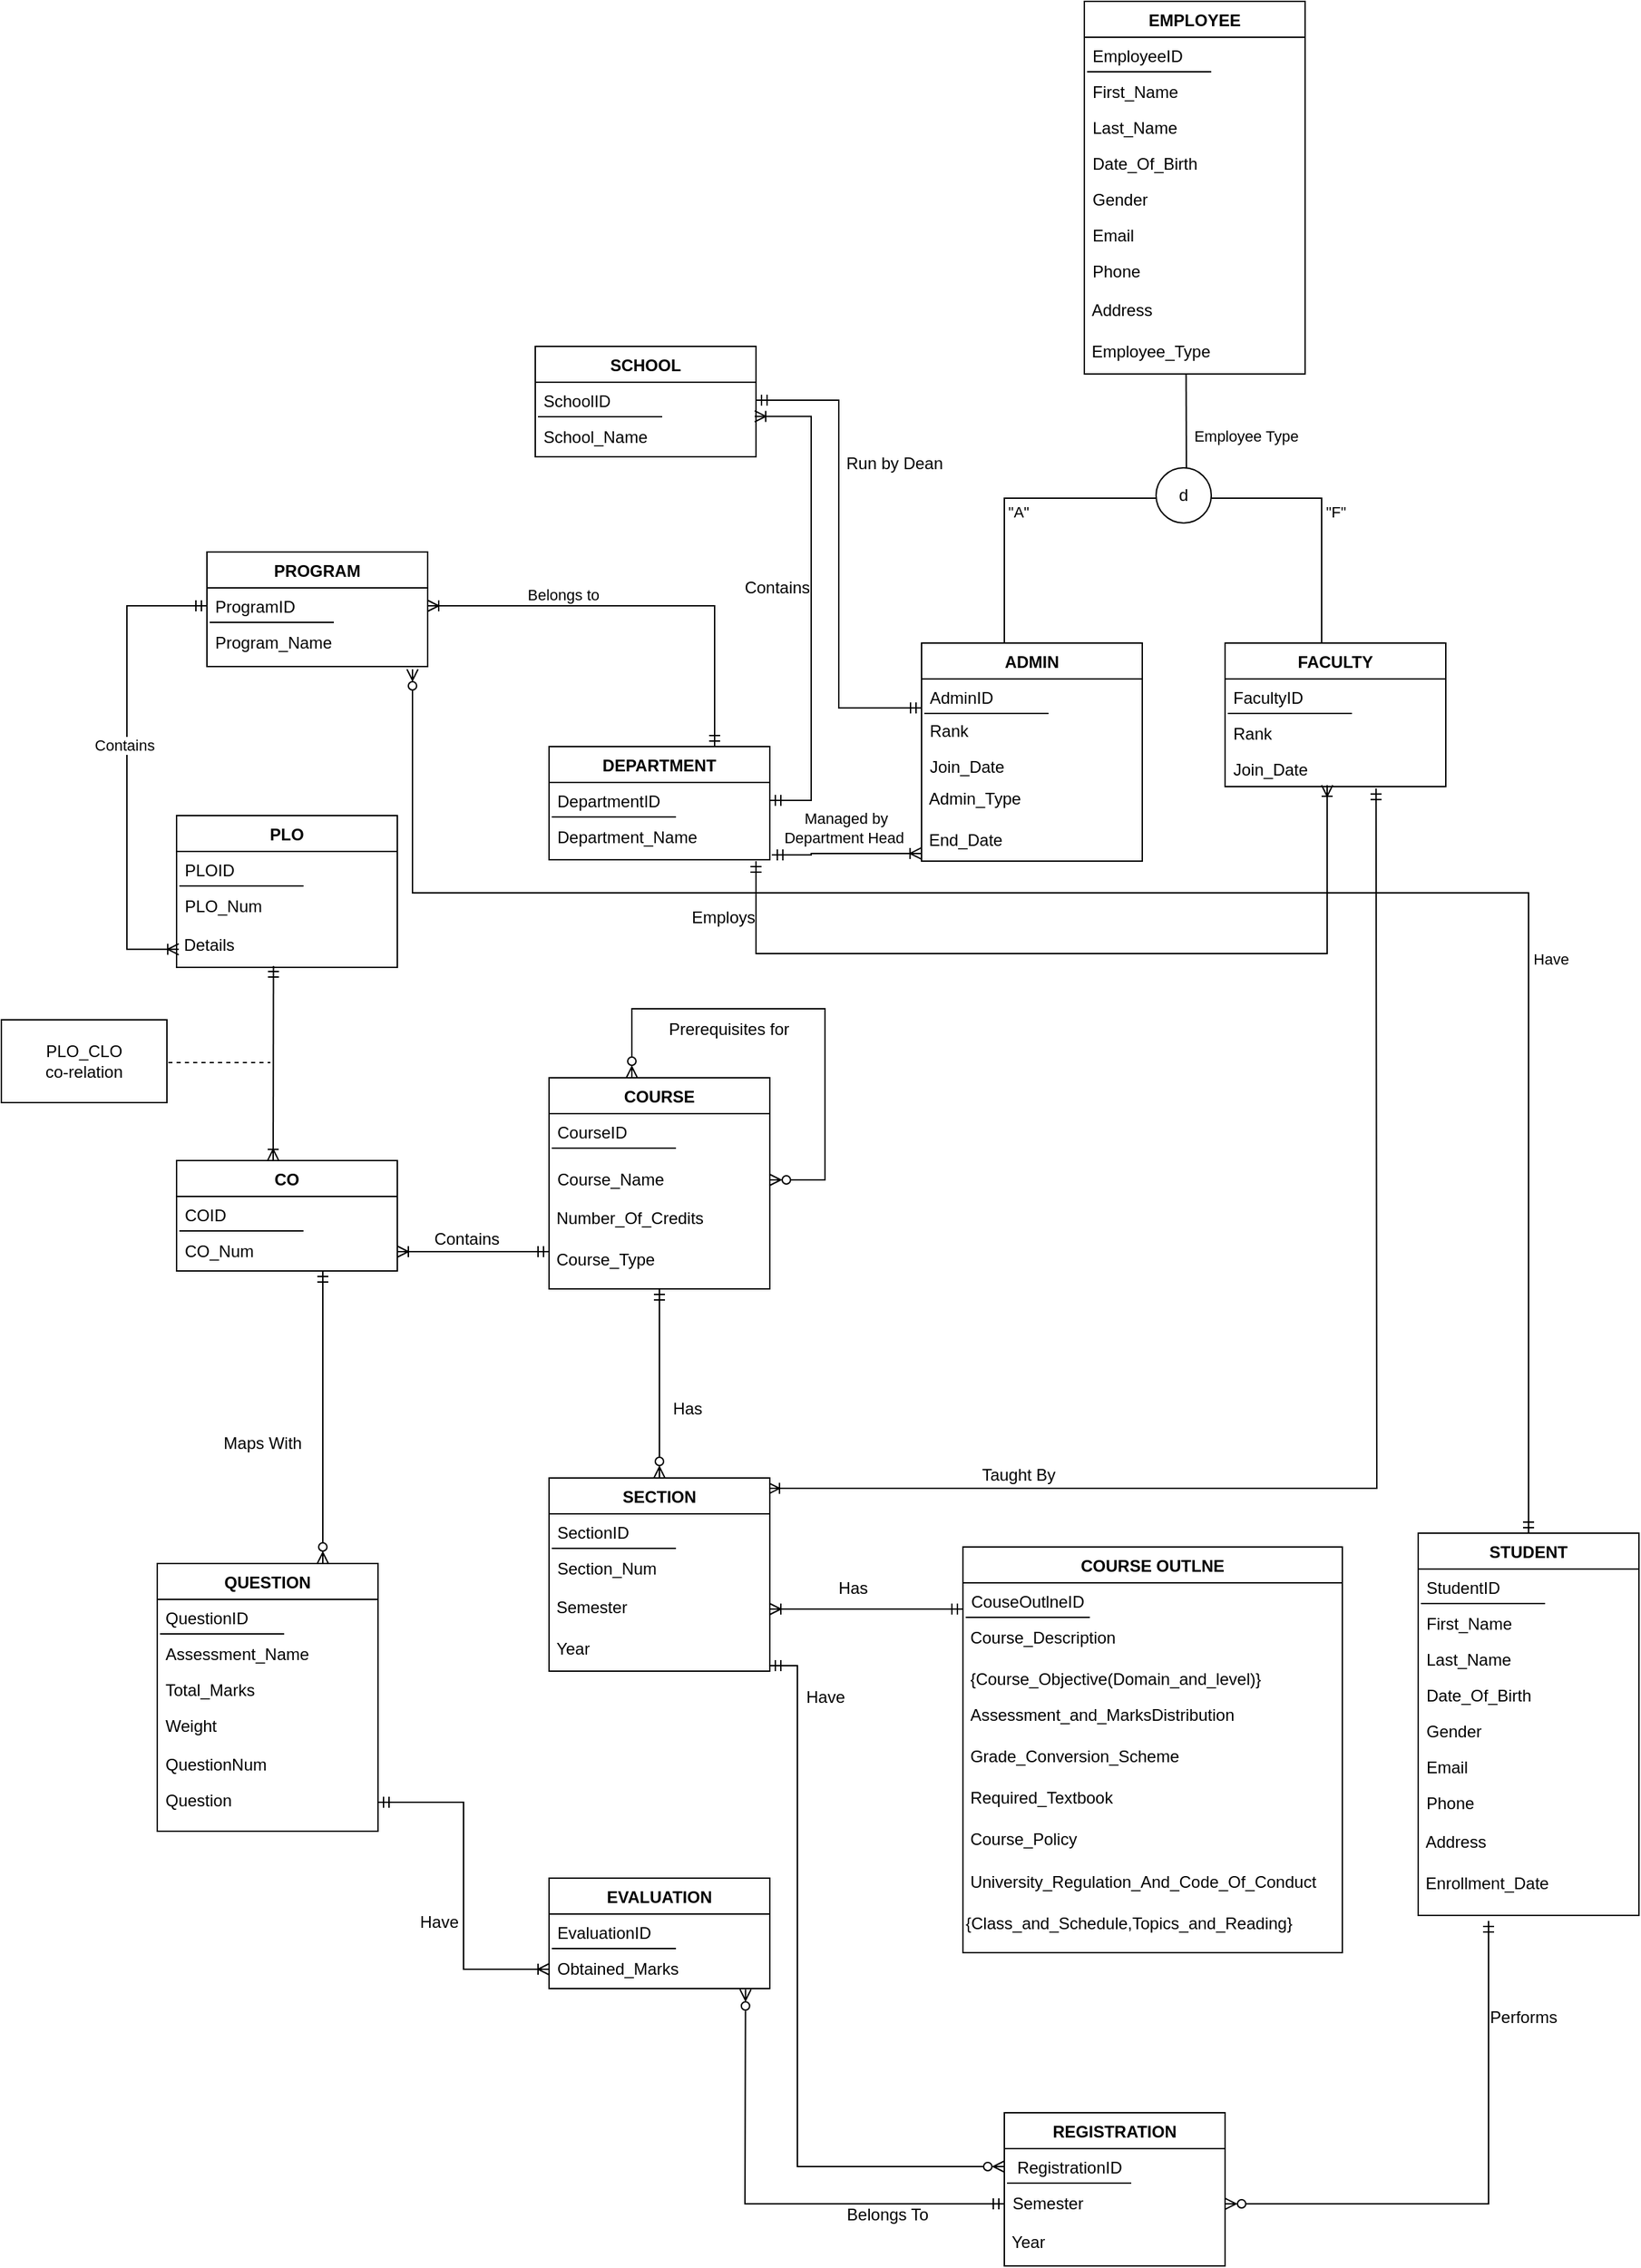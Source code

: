 <mxfile version="20.6.0" type="github">
  <diagram id="2zHvBWxBgFCYUnNaGsA4" name="Page-1">
    <mxGraphModel dx="2347" dy="699" grid="0" gridSize="10" guides="1" tooltips="1" connect="1" arrows="1" fold="1" page="1" pageScale="1" pageWidth="1100" pageHeight="850" math="0" shadow="0">
      <root>
        <mxCell id="0" />
        <mxCell id="1" parent="0" />
        <mxCell id="8piM8ojpYTOPc1nWlogf-1" value="EMPLOYEE" style="swimlane;fontStyle=1;align=center;verticalAlign=top;childLayout=stackLayout;horizontal=1;startSize=26;horizontalStack=0;resizeParent=1;resizeLast=0;collapsible=1;marginBottom=0;rounded=0;shadow=0;strokeWidth=1;" parent="1" vertex="1">
          <mxGeometry x="508" y="120" width="160" height="270" as="geometry">
            <mxRectangle x="550" y="140" width="160" height="26" as="alternateBounds" />
          </mxGeometry>
        </mxCell>
        <mxCell id="8piM8ojpYTOPc1nWlogf-2" value="EmployeeID" style="text;align=left;verticalAlign=top;spacingLeft=4;spacingRight=4;overflow=hidden;rotatable=0;points=[[0,0.5],[1,0.5]];portConstraint=eastwest;" parent="8piM8ojpYTOPc1nWlogf-1" vertex="1">
          <mxGeometry y="26" width="160" height="26" as="geometry" />
        </mxCell>
        <mxCell id="8piM8ojpYTOPc1nWlogf-3" value="" style="endArrow=none;html=1;rounded=0;" parent="8piM8ojpYTOPc1nWlogf-1" edge="1">
          <mxGeometry width="50" height="50" relative="1" as="geometry">
            <mxPoint x="2" y="51" as="sourcePoint" />
            <mxPoint x="92" y="51" as="targetPoint" />
          </mxGeometry>
        </mxCell>
        <mxCell id="8piM8ojpYTOPc1nWlogf-4" value="First_Name" style="text;align=left;verticalAlign=top;spacingLeft=4;spacingRight=4;overflow=hidden;rotatable=0;points=[[0,0.5],[1,0.5]];portConstraint=eastwest;rounded=0;shadow=0;html=0;" parent="8piM8ojpYTOPc1nWlogf-1" vertex="1">
          <mxGeometry y="52" width="160" height="26" as="geometry" />
        </mxCell>
        <mxCell id="8piM8ojpYTOPc1nWlogf-5" value="Last_Name" style="text;align=left;verticalAlign=top;spacingLeft=4;spacingRight=4;overflow=hidden;rotatable=0;points=[[0,0.5],[1,0.5]];portConstraint=eastwest;rounded=0;shadow=0;html=0;" parent="8piM8ojpYTOPc1nWlogf-1" vertex="1">
          <mxGeometry y="78" width="160" height="26" as="geometry" />
        </mxCell>
        <mxCell id="8piM8ojpYTOPc1nWlogf-6" value="Date_Of_Birth" style="text;align=left;verticalAlign=top;spacingLeft=4;spacingRight=4;overflow=hidden;rotatable=0;points=[[0,0.5],[1,0.5]];portConstraint=eastwest;rounded=0;shadow=0;html=0;" parent="8piM8ojpYTOPc1nWlogf-1" vertex="1">
          <mxGeometry y="104" width="160" height="26" as="geometry" />
        </mxCell>
        <mxCell id="8piM8ojpYTOPc1nWlogf-7" value="Gender&#xa;" style="text;align=left;verticalAlign=top;spacingLeft=4;spacingRight=4;overflow=hidden;rotatable=0;points=[[0,0.5],[1,0.5]];portConstraint=eastwest;rounded=0;shadow=0;html=0;" parent="8piM8ojpYTOPc1nWlogf-1" vertex="1">
          <mxGeometry y="130" width="160" height="26" as="geometry" />
        </mxCell>
        <mxCell id="8piM8ojpYTOPc1nWlogf-8" value="Email" style="text;align=left;verticalAlign=top;spacingLeft=4;spacingRight=4;overflow=hidden;rotatable=0;points=[[0,0.5],[1,0.5]];portConstraint=eastwest;" parent="8piM8ojpYTOPc1nWlogf-1" vertex="1">
          <mxGeometry y="156" width="160" height="26" as="geometry" />
        </mxCell>
        <mxCell id="8piM8ojpYTOPc1nWlogf-9" value="Phone" style="text;align=left;verticalAlign=top;spacingLeft=4;spacingRight=4;overflow=hidden;rotatable=0;points=[[0,0.5],[1,0.5]];portConstraint=eastwest;" parent="8piM8ojpYTOPc1nWlogf-1" vertex="1">
          <mxGeometry y="182" width="160" height="28" as="geometry" />
        </mxCell>
        <mxCell id="8piM8ojpYTOPc1nWlogf-10" value="&amp;nbsp;Address" style="text;html=1;align=left;verticalAlign=top;resizable=0;points=[];autosize=1;strokeColor=none;fillColor=none;" parent="8piM8ojpYTOPc1nWlogf-1" vertex="1">
          <mxGeometry y="210" width="160" height="30" as="geometry" />
        </mxCell>
        <mxCell id="8piM8ojpYTOPc1nWlogf-11" value="&amp;nbsp;Employee_Type" style="text;html=1;align=left;verticalAlign=top;resizable=0;points=[];autosize=1;strokeColor=none;fillColor=none;" parent="8piM8ojpYTOPc1nWlogf-1" vertex="1">
          <mxGeometry y="240" width="160" height="30" as="geometry" />
        </mxCell>
        <mxCell id="8piM8ojpYTOPc1nWlogf-12" value="" style="endArrow=none;html=1;rounded=0;entryX=0.461;entryY=0.994;entryDx=0;entryDy=0;entryPerimeter=0;" parent="1" target="8piM8ojpYTOPc1nWlogf-11" edge="1">
          <mxGeometry width="50" height="50" relative="1" as="geometry">
            <mxPoint x="582" y="470" as="sourcePoint" />
            <mxPoint x="630" y="410" as="targetPoint" />
          </mxGeometry>
        </mxCell>
        <mxCell id="8piM8ojpYTOPc1nWlogf-13" value="d" style="ellipse;whiteSpace=wrap;html=1;aspect=fixed;" parent="1" vertex="1">
          <mxGeometry x="560" y="458" width="40" height="40" as="geometry" />
        </mxCell>
        <mxCell id="8piM8ojpYTOPc1nWlogf-14" value="" style="endArrow=none;html=1;rounded=0;edgeStyle=orthogonalEdgeStyle;entryX=0;entryY=0.55;entryDx=0;entryDy=0;entryPerimeter=0;" parent="1" target="8piM8ojpYTOPc1nWlogf-13" edge="1">
          <mxGeometry width="50" height="50" relative="1" as="geometry">
            <mxPoint x="450" y="590" as="sourcePoint" />
            <mxPoint x="550" y="480" as="targetPoint" />
            <Array as="points">
              <mxPoint x="450" y="480" />
            </Array>
          </mxGeometry>
        </mxCell>
        <mxCell id="8piM8ojpYTOPc1nWlogf-15" value="ADMIN" style="swimlane;fontStyle=1;align=center;verticalAlign=top;childLayout=stackLayout;horizontal=1;startSize=26;horizontalStack=0;resizeParent=1;resizeLast=0;collapsible=1;marginBottom=0;rounded=0;shadow=0;strokeWidth=1;" parent="1" vertex="1">
          <mxGeometry x="390" y="585" width="160" height="158" as="geometry">
            <mxRectangle x="550" y="140" width="160" height="26" as="alternateBounds" />
          </mxGeometry>
        </mxCell>
        <mxCell id="8piM8ojpYTOPc1nWlogf-16" value="AdminID" style="text;align=left;verticalAlign=top;spacingLeft=4;spacingRight=4;overflow=hidden;rotatable=0;points=[[0,0.5],[1,0.5]];portConstraint=eastwest;" parent="8piM8ojpYTOPc1nWlogf-15" vertex="1">
          <mxGeometry y="26" width="160" height="24" as="geometry" />
        </mxCell>
        <mxCell id="8piM8ojpYTOPc1nWlogf-17" value="" style="endArrow=none;html=1;rounded=0;" parent="8piM8ojpYTOPc1nWlogf-15" edge="1">
          <mxGeometry width="50" height="50" relative="1" as="geometry">
            <mxPoint x="2" y="51" as="sourcePoint" />
            <mxPoint x="92" y="51" as="targetPoint" />
          </mxGeometry>
        </mxCell>
        <mxCell id="8piM8ojpYTOPc1nWlogf-18" value="Rank" style="text;align=left;verticalAlign=top;spacingLeft=4;spacingRight=4;overflow=hidden;rotatable=0;points=[[0,0.5],[1,0.5]];portConstraint=eastwest;rounded=0;shadow=0;html=0;" parent="8piM8ojpYTOPc1nWlogf-15" vertex="1">
          <mxGeometry y="50" width="160" height="26" as="geometry" />
        </mxCell>
        <mxCell id="8piM8ojpYTOPc1nWlogf-19" value="Join_Date " style="text;align=left;verticalAlign=top;spacingLeft=4;spacingRight=4;overflow=hidden;rotatable=0;points=[[0,0.5],[1,0.5]];portConstraint=eastwest;rounded=0;shadow=0;html=0;" parent="8piM8ojpYTOPc1nWlogf-15" vertex="1">
          <mxGeometry y="76" width="160" height="22" as="geometry" />
        </mxCell>
        <mxCell id="3x2JDEbz_K17HkqZdjFt-53" value="&amp;nbsp;Admin_Type" style="text;html=1;align=left;verticalAlign=middle;resizable=0;points=[];autosize=1;strokeColor=none;fillColor=none;" parent="8piM8ojpYTOPc1nWlogf-15" vertex="1">
          <mxGeometry y="98" width="160" height="30" as="geometry" />
        </mxCell>
        <mxCell id="3x2JDEbz_K17HkqZdjFt-55" value="&amp;nbsp;End_Date" style="text;html=1;align=left;verticalAlign=middle;resizable=0;points=[];autosize=1;strokeColor=none;fillColor=none;" parent="8piM8ojpYTOPc1nWlogf-15" vertex="1">
          <mxGeometry y="128" width="160" height="30" as="geometry" />
        </mxCell>
        <mxCell id="8piM8ojpYTOPc1nWlogf-20" style="edgeStyle=elbowEdgeStyle;rounded=0;orthogonalLoop=1;jettySize=auto;html=1;startArrow=ERmandOne;startFill=0;endArrow=ERoneToMany;endFill=0;entryX=0.994;entryY=0.054;entryDx=0;entryDy=0;entryPerimeter=0;exitX=0.684;exitY=1.053;exitDx=0;exitDy=0;exitPerimeter=0;" parent="1" source="8piM8ojpYTOPc1nWlogf-25" target="8piM8ojpYTOPc1nWlogf-90" edge="1">
          <mxGeometry relative="1" as="geometry">
            <mxPoint x="290" y="1220" as="targetPoint" />
            <mxPoint x="720" y="686" as="sourcePoint" />
            <Array as="points">
              <mxPoint x="720" y="1210" />
              <mxPoint x="720" y="1200" />
              <mxPoint x="680" y="850" />
              <mxPoint x="400" y="1310" />
              <mxPoint x="720" y="870" />
            </Array>
          </mxGeometry>
        </mxCell>
        <mxCell id="8piM8ojpYTOPc1nWlogf-21" value="FACULTY" style="swimlane;fontStyle=1;align=center;verticalAlign=top;childLayout=stackLayout;horizontal=1;startSize=26;horizontalStack=0;resizeParent=1;resizeLast=0;collapsible=1;marginBottom=0;rounded=0;shadow=0;strokeWidth=1;" parent="1" vertex="1">
          <mxGeometry x="610" y="585" width="160" height="104" as="geometry">
            <mxRectangle x="550" y="140" width="160" height="26" as="alternateBounds" />
          </mxGeometry>
        </mxCell>
        <mxCell id="8piM8ojpYTOPc1nWlogf-22" value="FacultyID" style="text;align=left;verticalAlign=top;spacingLeft=4;spacingRight=4;overflow=hidden;rotatable=0;points=[[0,0.5],[1,0.5]];portConstraint=eastwest;" parent="8piM8ojpYTOPc1nWlogf-21" vertex="1">
          <mxGeometry y="26" width="160" height="26" as="geometry" />
        </mxCell>
        <mxCell id="8piM8ojpYTOPc1nWlogf-23" value="" style="endArrow=none;html=1;rounded=0;" parent="8piM8ojpYTOPc1nWlogf-21" edge="1">
          <mxGeometry width="50" height="50" relative="1" as="geometry">
            <mxPoint x="2" y="51" as="sourcePoint" />
            <mxPoint x="92" y="51" as="targetPoint" />
          </mxGeometry>
        </mxCell>
        <mxCell id="8piM8ojpYTOPc1nWlogf-24" value="Rank" style="text;align=left;verticalAlign=top;spacingLeft=4;spacingRight=4;overflow=hidden;rotatable=0;points=[[0,0.5],[1,0.5]];portConstraint=eastwest;rounded=0;shadow=0;html=0;" parent="8piM8ojpYTOPc1nWlogf-21" vertex="1">
          <mxGeometry y="52" width="160" height="26" as="geometry" />
        </mxCell>
        <mxCell id="8piM8ojpYTOPc1nWlogf-25" value="Join_Date " style="text;align=left;verticalAlign=top;spacingLeft=4;spacingRight=4;overflow=hidden;rotatable=0;points=[[0,0.5],[1,0.5]];portConstraint=eastwest;rounded=0;shadow=0;html=0;" parent="8piM8ojpYTOPc1nWlogf-21" vertex="1">
          <mxGeometry y="78" width="160" height="26" as="geometry" />
        </mxCell>
        <mxCell id="8piM8ojpYTOPc1nWlogf-26" value="" style="endArrow=none;html=1;rounded=0;edgeStyle=orthogonalEdgeStyle;entryX=1;entryY=0.5;entryDx=0;entryDy=0;" parent="1" target="8piM8ojpYTOPc1nWlogf-13" edge="1">
          <mxGeometry width="50" height="50" relative="1" as="geometry">
            <mxPoint x="680" y="585" as="sourcePoint" />
            <mxPoint x="790" y="475" as="targetPoint" />
            <Array as="points">
              <mxPoint x="680" y="480" />
              <mxPoint x="600" y="480" />
            </Array>
          </mxGeometry>
        </mxCell>
        <mxCell id="8piM8ojpYTOPc1nWlogf-27" value="SCHOOL" style="swimlane;fontStyle=1;align=center;verticalAlign=top;childLayout=stackLayout;horizontal=1;startSize=26;horizontalStack=0;resizeParent=1;resizeLast=0;collapsible=1;marginBottom=0;rounded=0;shadow=0;strokeWidth=1;" parent="1" vertex="1">
          <mxGeometry x="110" y="370" width="160" height="80" as="geometry">
            <mxRectangle x="550" y="140" width="160" height="26" as="alternateBounds" />
          </mxGeometry>
        </mxCell>
        <mxCell id="8piM8ojpYTOPc1nWlogf-28" value="SchoolID" style="text;align=left;verticalAlign=top;spacingLeft=4;spacingRight=4;overflow=hidden;rotatable=0;points=[[0,0.5],[1,0.5]];portConstraint=eastwest;" parent="8piM8ojpYTOPc1nWlogf-27" vertex="1">
          <mxGeometry y="26" width="160" height="26" as="geometry" />
        </mxCell>
        <mxCell id="8piM8ojpYTOPc1nWlogf-29" value="" style="endArrow=none;html=1;rounded=0;" parent="8piM8ojpYTOPc1nWlogf-27" edge="1">
          <mxGeometry width="50" height="50" relative="1" as="geometry">
            <mxPoint x="2" y="51" as="sourcePoint" />
            <mxPoint x="92" y="51" as="targetPoint" />
          </mxGeometry>
        </mxCell>
        <mxCell id="8piM8ojpYTOPc1nWlogf-30" value="School_Name" style="text;align=left;verticalAlign=top;spacingLeft=4;spacingRight=4;overflow=hidden;rotatable=0;points=[[0,0.5],[1,0.5]];portConstraint=eastwest;rounded=0;shadow=0;html=0;" parent="8piM8ojpYTOPc1nWlogf-27" vertex="1">
          <mxGeometry y="52" width="160" height="26" as="geometry" />
        </mxCell>
        <mxCell id="8piM8ojpYTOPc1nWlogf-31" value="" style="endArrow=ERmandOne;html=1;rounded=0;edgeStyle=elbowEdgeStyle;exitX=1;exitY=0.5;exitDx=0;exitDy=0;startArrow=ERmandOne;startFill=0;endFill=0;" parent="1" source="8piM8ojpYTOPc1nWlogf-28" edge="1">
          <mxGeometry width="50" height="50" relative="1" as="geometry">
            <mxPoint x="390" y="470" as="sourcePoint" />
            <mxPoint x="390" y="632" as="targetPoint" />
          </mxGeometry>
        </mxCell>
        <mxCell id="8piM8ojpYTOPc1nWlogf-32" value="Run by Dean" style="text;html=1;align=center;verticalAlign=middle;resizable=0;points=[];autosize=1;strokeColor=none;fillColor=none;" parent="1" vertex="1">
          <mxGeometry x="325" y="440" width="90" height="30" as="geometry" />
        </mxCell>
        <mxCell id="8piM8ojpYTOPc1nWlogf-33" value="" style="edgeStyle=elbowEdgeStyle;rounded=0;orthogonalLoop=1;jettySize=auto;html=1;startArrow=ERzeroToMany;startFill=0;endArrow=ERmandOne;endFill=0;elbow=vertical;" parent="1" target="8piM8ojpYTOPc1nWlogf-128" edge="1">
          <mxGeometry relative="1" as="geometry">
            <mxPoint x="21" y="604" as="sourcePoint" />
            <Array as="points">
              <mxPoint x="667" y="766" />
              <mxPoint x="253" y="753" />
              <mxPoint x="660" y="830" />
            </Array>
          </mxGeometry>
        </mxCell>
        <mxCell id="8piM8ojpYTOPc1nWlogf-34" value="DEPARTMENT" style="swimlane;fontStyle=1;align=center;verticalAlign=top;childLayout=stackLayout;horizontal=1;startSize=26;horizontalStack=0;resizeParent=1;resizeLast=0;collapsible=1;marginBottom=0;rounded=0;shadow=0;strokeWidth=1;" parent="1" vertex="1">
          <mxGeometry x="120" y="660" width="160" height="82" as="geometry">
            <mxRectangle x="550" y="140" width="160" height="26" as="alternateBounds" />
          </mxGeometry>
        </mxCell>
        <mxCell id="8piM8ojpYTOPc1nWlogf-35" value="DepartmentID" style="text;align=left;verticalAlign=top;spacingLeft=4;spacingRight=4;overflow=hidden;rotatable=0;points=[[0,0.5],[1,0.5]];portConstraint=eastwest;" parent="8piM8ojpYTOPc1nWlogf-34" vertex="1">
          <mxGeometry y="26" width="160" height="26" as="geometry" />
        </mxCell>
        <mxCell id="8piM8ojpYTOPc1nWlogf-36" value="" style="endArrow=none;html=1;rounded=0;" parent="8piM8ojpYTOPc1nWlogf-34" edge="1">
          <mxGeometry width="50" height="50" relative="1" as="geometry">
            <mxPoint x="2" y="51" as="sourcePoint" />
            <mxPoint x="92" y="51" as="targetPoint" />
          </mxGeometry>
        </mxCell>
        <mxCell id="8piM8ojpYTOPc1nWlogf-37" value="Department_Name" style="text;align=left;verticalAlign=top;spacingLeft=4;spacingRight=4;overflow=hidden;rotatable=0;points=[[0,0.5],[1,0.5]];portConstraint=eastwest;rounded=0;shadow=0;html=0;" parent="8piM8ojpYTOPc1nWlogf-34" vertex="1">
          <mxGeometry y="52" width="160" height="26" as="geometry" />
        </mxCell>
        <mxCell id="8piM8ojpYTOPc1nWlogf-40" value="" style="endArrow=ERoneToMany;html=1;rounded=0;edgeStyle=elbowEdgeStyle;entryX=0.994;entryY=0.951;entryDx=0;entryDy=0;entryPerimeter=0;exitX=1;exitY=0.5;exitDx=0;exitDy=0;startArrow=ERmandOne;startFill=0;endFill=0;" parent="1" source="8piM8ojpYTOPc1nWlogf-35" target="8piM8ojpYTOPc1nWlogf-28" edge="1">
          <mxGeometry width="50" height="50" relative="1" as="geometry">
            <mxPoint x="330" y="680" as="sourcePoint" />
            <mxPoint x="290" y="430" as="targetPoint" />
            <Array as="points">
              <mxPoint x="310" y="560" />
            </Array>
          </mxGeometry>
        </mxCell>
        <mxCell id="8piM8ojpYTOPc1nWlogf-41" value="Contains" style="text;html=1;align=center;verticalAlign=middle;resizable=0;points=[];autosize=1;strokeColor=none;fillColor=none;" parent="1" vertex="1">
          <mxGeometry x="250" y="530" width="70" height="30" as="geometry" />
        </mxCell>
        <mxCell id="8piM8ojpYTOPc1nWlogf-42" value="" style="endArrow=ERoneToMany;html=1;rounded=0;edgeStyle=elbowEdgeStyle;startArrow=ERmandOne;startFill=0;endFill=0;exitX=0.013;exitY=0.987;exitDx=0;exitDy=0;exitPerimeter=0;entryX=-0.002;entryY=0.816;entryDx=0;entryDy=0;entryPerimeter=0;" parent="1" source="8piM8ojpYTOPc1nWlogf-43" target="3x2JDEbz_K17HkqZdjFt-55" edge="1">
          <mxGeometry width="50" height="50" relative="1" as="geometry">
            <mxPoint x="278" y="739" as="sourcePoint" />
            <mxPoint x="390" y="745" as="targetPoint" />
            <Array as="points">
              <mxPoint x="310" y="704.5" />
              <mxPoint x="374" y="704.5" />
              <mxPoint x="400" y="694.5" />
              <mxPoint x="400" y="714.5" />
              <mxPoint x="410" y="833.77" />
            </Array>
          </mxGeometry>
        </mxCell>
        <mxCell id="8piM8ojpYTOPc1nWlogf-43" value="Managed by &lt;br style=&quot;font-size: 11px;&quot;&gt;Department Head&amp;nbsp;" style="text;html=1;align=center;verticalAlign=middle;resizable=0;points=[];autosize=1;strokeColor=none;fillColor=none;fontSize=11;" parent="1" vertex="1">
          <mxGeometry x="280" y="699" width="110" height="40" as="geometry" />
        </mxCell>
        <mxCell id="8piM8ojpYTOPc1nWlogf-44" value="" style="endArrow=ERoneToMany;html=1;rounded=0;edgeStyle=orthogonalEdgeStyle;startArrow=ERmandOne;startFill=0;endFill=0;elbow=vertical;" parent="1" edge="1">
          <mxGeometry width="50" height="50" relative="1" as="geometry">
            <mxPoint x="270" y="743" as="sourcePoint" />
            <mxPoint x="684" y="688" as="targetPoint" />
            <Array as="points">
              <mxPoint x="270" y="810" />
              <mxPoint x="684" y="810" />
            </Array>
          </mxGeometry>
        </mxCell>
        <mxCell id="8piM8ojpYTOPc1nWlogf-45" value="Have" style="text;html=1;align=center;verticalAlign=middle;resizable=0;points=[];autosize=1;strokeColor=none;fillColor=none;fontSize=11;" parent="1" vertex="1">
          <mxGeometry x="821" y="799" width="50" height="30" as="geometry" />
        </mxCell>
        <mxCell id="8piM8ojpYTOPc1nWlogf-46" value="PROGRAM" style="swimlane;fontStyle=1;align=center;verticalAlign=top;childLayout=stackLayout;horizontal=1;startSize=26;horizontalStack=0;resizeParent=1;resizeLast=0;collapsible=1;marginBottom=0;rounded=0;shadow=0;strokeWidth=1;" parent="1" vertex="1">
          <mxGeometry x="-128" y="519" width="160" height="83" as="geometry">
            <mxRectangle x="550" y="140" width="160" height="26" as="alternateBounds" />
          </mxGeometry>
        </mxCell>
        <mxCell id="8piM8ojpYTOPc1nWlogf-47" value="ProgramID" style="text;align=left;verticalAlign=top;spacingLeft=4;spacingRight=4;overflow=hidden;rotatable=0;points=[[0,0.5],[1,0.5]];portConstraint=eastwest;" parent="8piM8ojpYTOPc1nWlogf-46" vertex="1">
          <mxGeometry y="26" width="160" height="26" as="geometry" />
        </mxCell>
        <mxCell id="8piM8ojpYTOPc1nWlogf-48" value="" style="endArrow=none;html=1;rounded=0;" parent="8piM8ojpYTOPc1nWlogf-46" edge="1">
          <mxGeometry width="50" height="50" relative="1" as="geometry">
            <mxPoint x="2" y="51" as="sourcePoint" />
            <mxPoint x="92" y="51" as="targetPoint" />
          </mxGeometry>
        </mxCell>
        <mxCell id="8piM8ojpYTOPc1nWlogf-49" value="Program_Name" style="text;align=left;verticalAlign=top;spacingLeft=4;spacingRight=4;overflow=hidden;rotatable=0;points=[[0,0.5],[1,0.5]];portConstraint=eastwest;rounded=0;shadow=0;html=0;" parent="8piM8ojpYTOPc1nWlogf-46" vertex="1">
          <mxGeometry y="52" width="160" height="26" as="geometry" />
        </mxCell>
        <mxCell id="8piM8ojpYTOPc1nWlogf-52" value="" style="endArrow=ERoneToMany;html=1;rounded=0;edgeStyle=elbowEdgeStyle;startArrow=ERmandOne;startFill=0;endFill=0;entryX=1;entryY=0.5;entryDx=0;entryDy=0;exitX=0.75;exitY=0;exitDx=0;exitDy=0;" parent="1" source="8piM8ojpYTOPc1nWlogf-34" target="8piM8ojpYTOPc1nWlogf-47" edge="1">
          <mxGeometry width="50" height="50" relative="1" as="geometry">
            <mxPoint x="240" y="620" as="sourcePoint" />
            <mxPoint x="240" y="541" as="targetPoint" />
            <Array as="points">
              <mxPoint x="240" y="570" />
              <mxPoint x="270" y="592" />
              <mxPoint x="270" y="612" />
              <mxPoint x="280" y="731.27" />
            </Array>
          </mxGeometry>
        </mxCell>
        <mxCell id="8piM8ojpYTOPc1nWlogf-53" value="Belongs to" style="text;html=1;align=center;verticalAlign=middle;resizable=0;points=[];autosize=1;strokeColor=none;fillColor=none;fontSize=11;" parent="1" vertex="1">
          <mxGeometry x="90" y="535" width="80" height="30" as="geometry" />
        </mxCell>
        <mxCell id="8piM8ojpYTOPc1nWlogf-54" value="Employee Type" style="text;html=1;align=center;verticalAlign=middle;resizable=0;points=[];autosize=1;strokeColor=none;fillColor=none;fontSize=11;" parent="1" vertex="1">
          <mxGeometry x="575" y="420" width="100" height="30" as="geometry" />
        </mxCell>
        <mxCell id="8piM8ojpYTOPc1nWlogf-55" value="&quot;A&quot;" style="text;html=1;align=center;verticalAlign=middle;resizable=0;points=[];autosize=1;strokeColor=none;fillColor=none;fontSize=11;" parent="1" vertex="1">
          <mxGeometry x="440" y="475" width="40" height="30" as="geometry" />
        </mxCell>
        <mxCell id="8piM8ojpYTOPc1nWlogf-56" value="&quot;F&quot;" style="text;html=1;align=center;verticalAlign=middle;resizable=0;points=[];autosize=1;strokeColor=none;fillColor=none;fontSize=11;" parent="1" vertex="1">
          <mxGeometry x="670" y="475" width="40" height="30" as="geometry" />
        </mxCell>
        <mxCell id="8piM8ojpYTOPc1nWlogf-57" value="PLO" style="swimlane;fontStyle=1;align=center;verticalAlign=top;childLayout=stackLayout;horizontal=1;startSize=26;horizontalStack=0;resizeParent=1;resizeLast=0;collapsible=1;marginBottom=0;rounded=0;shadow=0;strokeWidth=1;" parent="1" vertex="1">
          <mxGeometry x="-150" y="710" width="160" height="110" as="geometry">
            <mxRectangle x="550" y="140" width="160" height="26" as="alternateBounds" />
          </mxGeometry>
        </mxCell>
        <mxCell id="8piM8ojpYTOPc1nWlogf-58" value="PLOID" style="text;align=left;verticalAlign=top;spacingLeft=4;spacingRight=4;overflow=hidden;rotatable=0;points=[[0,0.5],[1,0.5]];portConstraint=eastwest;" parent="8piM8ojpYTOPc1nWlogf-57" vertex="1">
          <mxGeometry y="26" width="160" height="26" as="geometry" />
        </mxCell>
        <mxCell id="8piM8ojpYTOPc1nWlogf-59" value="" style="endArrow=none;html=1;rounded=0;" parent="8piM8ojpYTOPc1nWlogf-57" edge="1">
          <mxGeometry width="50" height="50" relative="1" as="geometry">
            <mxPoint x="2" y="51" as="sourcePoint" />
            <mxPoint x="92" y="51" as="targetPoint" />
          </mxGeometry>
        </mxCell>
        <mxCell id="8piM8ojpYTOPc1nWlogf-60" value="PLO_Num" style="text;align=left;verticalAlign=top;spacingLeft=4;spacingRight=4;overflow=hidden;rotatable=0;points=[[0,0.5],[1,0.5]];portConstraint=eastwest;rounded=0;shadow=0;html=0;" parent="8piM8ojpYTOPc1nWlogf-57" vertex="1">
          <mxGeometry y="52" width="160" height="28" as="geometry" />
        </mxCell>
        <mxCell id="8piM8ojpYTOPc1nWlogf-61" value="&amp;nbsp;Details" style="text;html=1;align=left;verticalAlign=top;resizable=0;points=[];autosize=1;strokeColor=none;fillColor=none;" parent="8piM8ojpYTOPc1nWlogf-57" vertex="1">
          <mxGeometry y="80" width="160" height="30" as="geometry" />
        </mxCell>
        <mxCell id="8piM8ojpYTOPc1nWlogf-64" value="" style="endArrow=ERoneToMany;html=1;rounded=0;edgeStyle=elbowEdgeStyle;exitX=0;exitY=0.5;exitDx=0;exitDy=0;startArrow=ERmandOne;startFill=0;endFill=0;entryX=0.01;entryY=0.563;entryDx=0;entryDy=0;entryPerimeter=0;" parent="1" source="8piM8ojpYTOPc1nWlogf-47" target="8piM8ojpYTOPc1nWlogf-61" edge="1">
          <mxGeometry width="50" height="50" relative="1" as="geometry">
            <mxPoint x="-310" y="585" as="sourcePoint" />
            <mxPoint x="-150" y="820" as="targetPoint" />
            <Array as="points">
              <mxPoint x="-186" y="813" />
              <mxPoint x="-220" y="660" />
            </Array>
          </mxGeometry>
        </mxCell>
        <mxCell id="8piM8ojpYTOPc1nWlogf-65" value="Contains" style="edgeLabel;html=1;align=center;verticalAlign=middle;resizable=0;points=[];fontSize=11;" parent="8piM8ojpYTOPc1nWlogf-64" vertex="1" connectable="0">
          <mxGeometry x="-0.076" y="-2" relative="1" as="geometry">
            <mxPoint as="offset" />
          </mxGeometry>
        </mxCell>
        <mxCell id="8piM8ojpYTOPc1nWlogf-66" value="CO" style="swimlane;fontStyle=1;align=center;verticalAlign=top;childLayout=stackLayout;horizontal=1;startSize=26;horizontalStack=0;resizeParent=1;resizeLast=0;collapsible=1;marginBottom=0;rounded=0;shadow=0;strokeWidth=1;" parent="1" vertex="1">
          <mxGeometry x="-150" y="960" width="160" height="80" as="geometry">
            <mxRectangle x="550" y="140" width="160" height="26" as="alternateBounds" />
          </mxGeometry>
        </mxCell>
        <mxCell id="8piM8ojpYTOPc1nWlogf-67" value="COID" style="text;align=left;verticalAlign=top;spacingLeft=4;spacingRight=4;overflow=hidden;rotatable=0;points=[[0,0.5],[1,0.5]];portConstraint=eastwest;" parent="8piM8ojpYTOPc1nWlogf-66" vertex="1">
          <mxGeometry y="26" width="160" height="26" as="geometry" />
        </mxCell>
        <mxCell id="8piM8ojpYTOPc1nWlogf-68" value="" style="endArrow=none;html=1;rounded=0;" parent="8piM8ojpYTOPc1nWlogf-66" edge="1">
          <mxGeometry width="50" height="50" relative="1" as="geometry">
            <mxPoint x="2" y="51" as="sourcePoint" />
            <mxPoint x="92" y="51" as="targetPoint" />
          </mxGeometry>
        </mxCell>
        <mxCell id="8piM8ojpYTOPc1nWlogf-69" value="CO_Num" style="text;align=left;verticalAlign=top;spacingLeft=4;spacingRight=4;overflow=hidden;rotatable=0;points=[[0,0.5],[1,0.5]];portConstraint=eastwest;rounded=0;shadow=0;html=0;" parent="8piM8ojpYTOPc1nWlogf-66" vertex="1">
          <mxGeometry y="52" width="160" height="28" as="geometry" />
        </mxCell>
        <mxCell id="8piM8ojpYTOPc1nWlogf-74" value="" style="endArrow=ERoneToMany;html=1;rounded=0;edgeStyle=elbowEdgeStyle;startArrow=ERmandOne;startFill=0;endFill=0;entryX=0.439;entryY=-0.001;entryDx=0;entryDy=0;entryPerimeter=0;exitX=0.439;exitY=0.967;exitDx=0;exitDy=0;exitPerimeter=0;" parent="1" source="8piM8ojpYTOPc1nWlogf-61" target="8piM8ojpYTOPc1nWlogf-66" edge="1">
          <mxGeometry width="50" height="50" relative="1" as="geometry">
            <mxPoint x="-80" y="825" as="sourcePoint" />
            <mxPoint x="-80" y="940" as="targetPoint" />
            <Array as="points">
              <mxPoint x="-80" y="910" />
              <mxPoint x="30.0" y="911" />
              <mxPoint x="60.0" y="901" />
              <mxPoint x="60.0" y="921" />
              <mxPoint x="70.0" y="1040.27" />
            </Array>
          </mxGeometry>
        </mxCell>
        <mxCell id="8piM8ojpYTOPc1nWlogf-76" value="COURSE" style="swimlane;fontStyle=1;align=center;verticalAlign=top;childLayout=stackLayout;horizontal=1;startSize=26;horizontalStack=0;resizeParent=1;resizeLast=0;collapsible=1;marginBottom=0;rounded=0;shadow=0;strokeWidth=1;" parent="1" vertex="1">
          <mxGeometry x="120" y="900" width="160" height="153" as="geometry">
            <mxRectangle x="550" y="140" width="160" height="26" as="alternateBounds" />
          </mxGeometry>
        </mxCell>
        <mxCell id="8piM8ojpYTOPc1nWlogf-77" value="CourseID" style="text;align=left;verticalAlign=top;spacingLeft=4;spacingRight=4;overflow=hidden;rotatable=0;points=[[0,0.5],[1,0.5]];portConstraint=eastwest;" parent="8piM8ojpYTOPc1nWlogf-76" vertex="1">
          <mxGeometry y="26" width="160" height="34" as="geometry" />
        </mxCell>
        <mxCell id="8piM8ojpYTOPc1nWlogf-78" value="" style="endArrow=none;html=1;rounded=0;" parent="8piM8ojpYTOPc1nWlogf-76" edge="1">
          <mxGeometry width="50" height="50" relative="1" as="geometry">
            <mxPoint x="2" y="51" as="sourcePoint" />
            <mxPoint x="92" y="51" as="targetPoint" />
          </mxGeometry>
        </mxCell>
        <mxCell id="8piM8ojpYTOPc1nWlogf-79" value="Course_Name" style="text;align=left;verticalAlign=top;spacingLeft=4;spacingRight=4;overflow=hidden;rotatable=0;points=[[0,0.5],[1,0.5]];portConstraint=eastwest;rounded=0;shadow=0;html=0;" parent="8piM8ojpYTOPc1nWlogf-76" vertex="1">
          <mxGeometry y="60" width="160" height="28" as="geometry" />
        </mxCell>
        <mxCell id="8piM8ojpYTOPc1nWlogf-80" value="&amp;nbsp;Number_Of_Credits" style="text;html=1;align=left;verticalAlign=top;resizable=0;points=[];autosize=1;strokeColor=none;fillColor=none;" parent="8piM8ojpYTOPc1nWlogf-76" vertex="1">
          <mxGeometry y="88" width="160" height="30" as="geometry" />
        </mxCell>
        <mxCell id="8piM8ojpYTOPc1nWlogf-81" value="&amp;nbsp;Course_Type" style="text;html=1;align=left;verticalAlign=top;resizable=0;points=[];autosize=1;strokeColor=none;fillColor=none;" parent="8piM8ojpYTOPc1nWlogf-76" vertex="1">
          <mxGeometry y="118" width="160" height="30" as="geometry" />
        </mxCell>
        <mxCell id="8piM8ojpYTOPc1nWlogf-84" value="" style="endArrow=ERzeroToMany;html=1;rounded=0;edgeStyle=orthogonalEdgeStyle;exitX=1;exitY=0.5;exitDx=0;exitDy=0;startArrow=ERzeroToMany;startFill=0;endFill=0;" parent="8piM8ojpYTOPc1nWlogf-76" source="8piM8ojpYTOPc1nWlogf-79" edge="1">
          <mxGeometry width="50" height="50" relative="1" as="geometry">
            <mxPoint x="230" y="80" as="sourcePoint" />
            <mxPoint x="60" as="targetPoint" />
            <Array as="points">
              <mxPoint x="200" y="74" />
              <mxPoint x="200" y="-50" />
              <mxPoint x="60" y="-50" />
            </Array>
          </mxGeometry>
        </mxCell>
        <mxCell id="8piM8ojpYTOPc1nWlogf-85" value="Prerequisites for" style="text;html=1;align=center;verticalAlign=middle;resizable=0;points=[];autosize=1;strokeColor=none;fillColor=none;" parent="1" vertex="1">
          <mxGeometry x="195" y="850" width="110" height="30" as="geometry" />
        </mxCell>
        <mxCell id="8piM8ojpYTOPc1nWlogf-88" value="" style="edgeStyle=orthogonalEdgeStyle;rounded=0;orthogonalLoop=1;jettySize=auto;html=1;startArrow=ERoneToMany;startFill=0;endArrow=ERmandOne;endFill=0;" parent="1" source="8piM8ojpYTOPc1nWlogf-69" target="8piM8ojpYTOPc1nWlogf-81" edge="1">
          <mxGeometry relative="1" as="geometry">
            <Array as="points">
              <mxPoint x="120" y="1040" />
              <mxPoint x="120" y="1040" />
            </Array>
          </mxGeometry>
        </mxCell>
        <mxCell id="8piM8ojpYTOPc1nWlogf-89" value="" style="edgeStyle=orthogonalEdgeStyle;rounded=0;orthogonalLoop=1;jettySize=auto;html=1;startArrow=ERzeroToMany;startFill=0;endArrow=ERmandOne;endFill=0;entryX=0.5;entryY=1;entryDx=0;entryDy=0;" parent="1" source="8piM8ojpYTOPc1nWlogf-90" target="8piM8ojpYTOPc1nWlogf-76" edge="1">
          <mxGeometry relative="1" as="geometry">
            <mxPoint x="200" y="1078" as="targetPoint" />
          </mxGeometry>
        </mxCell>
        <mxCell id="8piM8ojpYTOPc1nWlogf-90" value="SECTION" style="swimlane;fontStyle=1;align=center;verticalAlign=top;childLayout=stackLayout;horizontal=1;startSize=26;horizontalStack=0;resizeParent=1;resizeLast=0;collapsible=1;marginBottom=0;rounded=0;shadow=0;strokeWidth=1;" parent="1" vertex="1">
          <mxGeometry x="120" y="1190" width="160" height="140" as="geometry">
            <mxRectangle x="550" y="140" width="160" height="26" as="alternateBounds" />
          </mxGeometry>
        </mxCell>
        <mxCell id="8piM8ojpYTOPc1nWlogf-91" value="SectionID" style="text;align=left;verticalAlign=top;spacingLeft=4;spacingRight=4;overflow=hidden;rotatable=0;points=[[0,0.5],[1,0.5]];portConstraint=eastwest;" parent="8piM8ojpYTOPc1nWlogf-90" vertex="1">
          <mxGeometry y="26" width="160" height="26" as="geometry" />
        </mxCell>
        <mxCell id="8piM8ojpYTOPc1nWlogf-92" value="" style="endArrow=none;html=1;rounded=0;" parent="8piM8ojpYTOPc1nWlogf-90" edge="1">
          <mxGeometry width="50" height="50" relative="1" as="geometry">
            <mxPoint x="2" y="51" as="sourcePoint" />
            <mxPoint x="92" y="51" as="targetPoint" />
          </mxGeometry>
        </mxCell>
        <mxCell id="8piM8ojpYTOPc1nWlogf-93" value="Section_Num" style="text;align=left;verticalAlign=top;spacingLeft=4;spacingRight=4;overflow=hidden;rotatable=0;points=[[0,0.5],[1,0.5]];portConstraint=eastwest;rounded=0;shadow=0;html=0;" parent="8piM8ojpYTOPc1nWlogf-90" vertex="1">
          <mxGeometry y="52" width="160" height="28" as="geometry" />
        </mxCell>
        <mxCell id="8piM8ojpYTOPc1nWlogf-97" value="&amp;nbsp;Semester" style="text;html=1;align=left;verticalAlign=top;resizable=0;points=[];autosize=1;strokeColor=none;fillColor=none;" parent="8piM8ojpYTOPc1nWlogf-90" vertex="1">
          <mxGeometry y="80" width="160" height="30" as="geometry" />
        </mxCell>
        <mxCell id="8piM8ojpYTOPc1nWlogf-98" value="&amp;nbsp;Year" style="text;html=1;align=left;verticalAlign=top;resizable=0;points=[];autosize=1;strokeColor=none;fillColor=none;" parent="8piM8ojpYTOPc1nWlogf-90" vertex="1">
          <mxGeometry y="110" width="160" height="30" as="geometry" />
        </mxCell>
        <mxCell id="8piM8ojpYTOPc1nWlogf-100" value="Has" style="text;html=1;align=center;verticalAlign=middle;resizable=0;points=[];autosize=1;strokeColor=none;fillColor=none;" parent="1" vertex="1">
          <mxGeometry x="200" y="1125" width="40" height="30" as="geometry" />
        </mxCell>
        <mxCell id="8piM8ojpYTOPc1nWlogf-101" value="QUESTION" style="swimlane;fontStyle=1;align=center;verticalAlign=top;childLayout=stackLayout;horizontal=1;startSize=26;horizontalStack=0;resizeParent=1;resizeLast=0;collapsible=1;marginBottom=0;rounded=0;shadow=0;strokeWidth=1;" parent="1" vertex="1">
          <mxGeometry x="-164" y="1252" width="160" height="194" as="geometry">
            <mxRectangle x="550" y="140" width="160" height="26" as="alternateBounds" />
          </mxGeometry>
        </mxCell>
        <mxCell id="8piM8ojpYTOPc1nWlogf-102" value="QuestionID" style="text;align=left;verticalAlign=top;spacingLeft=4;spacingRight=4;overflow=hidden;rotatable=0;points=[[0,0.5],[1,0.5]];portConstraint=eastwest;" parent="8piM8ojpYTOPc1nWlogf-101" vertex="1">
          <mxGeometry y="26" width="160" height="26" as="geometry" />
        </mxCell>
        <mxCell id="8piM8ojpYTOPc1nWlogf-103" value="" style="endArrow=none;html=1;rounded=0;" parent="8piM8ojpYTOPc1nWlogf-101" edge="1">
          <mxGeometry width="50" height="50" relative="1" as="geometry">
            <mxPoint x="2" y="51" as="sourcePoint" />
            <mxPoint x="92" y="51" as="targetPoint" />
          </mxGeometry>
        </mxCell>
        <mxCell id="8piM8ojpYTOPc1nWlogf-104" value="Assessment_Name" style="text;align=left;verticalAlign=top;spacingLeft=4;spacingRight=4;overflow=hidden;rotatable=0;points=[[0,0.5],[1,0.5]];portConstraint=eastwest;rounded=0;shadow=0;html=0;" parent="8piM8ojpYTOPc1nWlogf-101" vertex="1">
          <mxGeometry y="52" width="160" height="26" as="geometry" />
        </mxCell>
        <mxCell id="8piM8ojpYTOPc1nWlogf-105" value="Total_Marks" style="text;align=left;verticalAlign=top;spacingLeft=4;spacingRight=4;overflow=hidden;rotatable=0;points=[[0,0.5],[1,0.5]];portConstraint=eastwest;rounded=0;shadow=0;html=0;" parent="8piM8ojpYTOPc1nWlogf-101" vertex="1">
          <mxGeometry y="78" width="160" height="26" as="geometry" />
        </mxCell>
        <mxCell id="8piM8ojpYTOPc1nWlogf-111" value="Weight" style="text;align=left;verticalAlign=top;spacingLeft=4;spacingRight=4;overflow=hidden;rotatable=0;points=[[0,0.5],[1,0.5]];portConstraint=eastwest;" parent="8piM8ojpYTOPc1nWlogf-101" vertex="1">
          <mxGeometry y="104" width="160" height="28" as="geometry" />
        </mxCell>
        <mxCell id="8piM8ojpYTOPc1nWlogf-110" value="QuestionNum" style="text;align=left;verticalAlign=top;spacingLeft=4;spacingRight=4;overflow=hidden;rotatable=0;points=[[0,0.5],[1,0.5]];portConstraint=eastwest;" parent="8piM8ojpYTOPc1nWlogf-101" vertex="1">
          <mxGeometry y="132" width="160" height="26" as="geometry" />
        </mxCell>
        <mxCell id="3x2JDEbz_K17HkqZdjFt-28" value="Question" style="text;align=left;verticalAlign=top;spacingLeft=4;spacingRight=4;overflow=hidden;rotatable=0;points=[[0,0.5],[1,0.5]];portConstraint=eastwest;" parent="8piM8ojpYTOPc1nWlogf-101" vertex="1">
          <mxGeometry y="158" width="160" height="30" as="geometry" />
        </mxCell>
        <mxCell id="8piM8ojpYTOPc1nWlogf-112" value="" style="edgeStyle=orthogonalEdgeStyle;rounded=0;orthogonalLoop=1;jettySize=auto;html=1;startArrow=ERzeroToMany;startFill=0;endArrow=ERmandOne;endFill=0;exitX=0.75;exitY=0;exitDx=0;exitDy=0;" parent="1" source="8piM8ojpYTOPc1nWlogf-101" target="8piM8ojpYTOPc1nWlogf-69" edge="1">
          <mxGeometry relative="1" as="geometry">
            <mxPoint x="-100" y="1180" as="sourcePoint" />
            <mxPoint x="-57" y="1047" as="targetPoint" />
            <Array as="points">
              <mxPoint x="-44" y="1217" />
              <mxPoint x="-44" y="1217" />
            </Array>
          </mxGeometry>
        </mxCell>
        <mxCell id="8piM8ojpYTOPc1nWlogf-113" value="Maps With" style="text;html=1;align=center;verticalAlign=middle;resizable=0;points=[];autosize=1;strokeColor=none;fillColor=none;" parent="1" vertex="1">
          <mxGeometry x="-128" y="1150" width="80" height="30" as="geometry" />
        </mxCell>
        <mxCell id="8piM8ojpYTOPc1nWlogf-115" value="Contains" style="text;html=1;align=center;verticalAlign=middle;resizable=0;points=[];autosize=1;strokeColor=none;fillColor=none;" parent="1" vertex="1">
          <mxGeometry x="25" y="1002" width="70" height="30" as="geometry" />
        </mxCell>
        <mxCell id="8piM8ojpYTOPc1nWlogf-117" value="EVALUATION" style="swimlane;fontStyle=1;align=center;verticalAlign=top;childLayout=stackLayout;horizontal=1;startSize=26;horizontalStack=0;resizeParent=1;resizeLast=0;collapsible=1;marginBottom=0;rounded=0;shadow=0;strokeWidth=1;" parent="1" vertex="1">
          <mxGeometry x="120" y="1480" width="160" height="80" as="geometry">
            <mxRectangle x="550" y="140" width="160" height="26" as="alternateBounds" />
          </mxGeometry>
        </mxCell>
        <mxCell id="8piM8ojpYTOPc1nWlogf-118" value="EvaluationID" style="text;align=left;verticalAlign=top;spacingLeft=4;spacingRight=4;overflow=hidden;rotatable=0;points=[[0,0.5],[1,0.5]];portConstraint=eastwest;" parent="8piM8ojpYTOPc1nWlogf-117" vertex="1">
          <mxGeometry y="26" width="160" height="26" as="geometry" />
        </mxCell>
        <mxCell id="8piM8ojpYTOPc1nWlogf-119" value="" style="endArrow=none;html=1;rounded=0;" parent="8piM8ojpYTOPc1nWlogf-117" edge="1">
          <mxGeometry width="50" height="50" relative="1" as="geometry">
            <mxPoint x="2" y="51" as="sourcePoint" />
            <mxPoint x="92" y="51" as="targetPoint" />
          </mxGeometry>
        </mxCell>
        <mxCell id="8piM8ojpYTOPc1nWlogf-120" value="Obtained_Marks" style="text;align=left;verticalAlign=top;spacingLeft=4;spacingRight=4;overflow=hidden;rotatable=0;points=[[0,0.5],[1,0.5]];portConstraint=eastwest;rounded=0;shadow=0;html=0;" parent="8piM8ojpYTOPc1nWlogf-117" vertex="1">
          <mxGeometry y="52" width="160" height="28" as="geometry" />
        </mxCell>
        <mxCell id="8piM8ojpYTOPc1nWlogf-125" value="" style="edgeStyle=elbowEdgeStyle;rounded=0;orthogonalLoop=1;jettySize=auto;html=1;startArrow=ERmandOne;startFill=0;endArrow=ERoneToMany;endFill=0;entryX=0;entryY=0.5;entryDx=0;entryDy=0;exitX=1;exitY=0.5;exitDx=0;exitDy=0;" parent="1" source="3x2JDEbz_K17HkqZdjFt-28" target="8piM8ojpYTOPc1nWlogf-120" edge="1">
          <mxGeometry relative="1" as="geometry" />
        </mxCell>
        <mxCell id="8piM8ojpYTOPc1nWlogf-126" value="Have" style="text;html=1;align=center;verticalAlign=middle;resizable=0;points=[];autosize=1;strokeColor=none;fillColor=none;" parent="1" vertex="1">
          <mxGeometry x="15" y="1497" width="50" height="30" as="geometry" />
        </mxCell>
        <mxCell id="8piM8ojpYTOPc1nWlogf-127" value="Taught By" style="text;html=1;align=center;verticalAlign=middle;resizable=0;points=[];autosize=1;strokeColor=none;fillColor=none;" parent="1" vertex="1">
          <mxGeometry x="420" y="1173" width="80" height="30" as="geometry" />
        </mxCell>
        <mxCell id="8piM8ojpYTOPc1nWlogf-128" value="STUDENT" style="swimlane;fontStyle=1;align=center;verticalAlign=top;childLayout=stackLayout;horizontal=1;startSize=26;horizontalStack=0;resizeParent=1;resizeLast=0;collapsible=1;marginBottom=0;rounded=0;shadow=0;strokeWidth=1;" parent="1" vertex="1">
          <mxGeometry x="750" y="1230" width="160" height="277" as="geometry">
            <mxRectangle x="550" y="140" width="160" height="26" as="alternateBounds" />
          </mxGeometry>
        </mxCell>
        <mxCell id="8piM8ojpYTOPc1nWlogf-129" value="StudentID" style="text;align=left;verticalAlign=top;spacingLeft=4;spacingRight=4;overflow=hidden;rotatable=0;points=[[0,0.5],[1,0.5]];portConstraint=eastwest;" parent="8piM8ojpYTOPc1nWlogf-128" vertex="1">
          <mxGeometry y="26" width="160" height="26" as="geometry" />
        </mxCell>
        <mxCell id="8piM8ojpYTOPc1nWlogf-130" value="" style="endArrow=none;html=1;rounded=0;" parent="8piM8ojpYTOPc1nWlogf-128" edge="1">
          <mxGeometry width="50" height="50" relative="1" as="geometry">
            <mxPoint x="2" y="51" as="sourcePoint" />
            <mxPoint x="92" y="51" as="targetPoint" />
          </mxGeometry>
        </mxCell>
        <mxCell id="8piM8ojpYTOPc1nWlogf-131" value="First_Name" style="text;align=left;verticalAlign=top;spacingLeft=4;spacingRight=4;overflow=hidden;rotatable=0;points=[[0,0.5],[1,0.5]];portConstraint=eastwest;rounded=0;shadow=0;html=0;" parent="8piM8ojpYTOPc1nWlogf-128" vertex="1">
          <mxGeometry y="52" width="160" height="26" as="geometry" />
        </mxCell>
        <mxCell id="8piM8ojpYTOPc1nWlogf-132" value="Last_Name" style="text;align=left;verticalAlign=top;spacingLeft=4;spacingRight=4;overflow=hidden;rotatable=0;points=[[0,0.5],[1,0.5]];portConstraint=eastwest;rounded=0;shadow=0;html=0;" parent="8piM8ojpYTOPc1nWlogf-128" vertex="1">
          <mxGeometry y="78" width="160" height="26" as="geometry" />
        </mxCell>
        <mxCell id="8piM8ojpYTOPc1nWlogf-133" value="Date_Of_Birth" style="text;align=left;verticalAlign=top;spacingLeft=4;spacingRight=4;overflow=hidden;rotatable=0;points=[[0,0.5],[1,0.5]];portConstraint=eastwest;rounded=0;shadow=0;html=0;" parent="8piM8ojpYTOPc1nWlogf-128" vertex="1">
          <mxGeometry y="104" width="160" height="26" as="geometry" />
        </mxCell>
        <mxCell id="8piM8ojpYTOPc1nWlogf-134" value="Gender&#xa;" style="text;align=left;verticalAlign=top;spacingLeft=4;spacingRight=4;overflow=hidden;rotatable=0;points=[[0,0.5],[1,0.5]];portConstraint=eastwest;rounded=0;shadow=0;html=0;" parent="8piM8ojpYTOPc1nWlogf-128" vertex="1">
          <mxGeometry y="130" width="160" height="26" as="geometry" />
        </mxCell>
        <mxCell id="8piM8ojpYTOPc1nWlogf-135" value="Email" style="text;align=left;verticalAlign=top;spacingLeft=4;spacingRight=4;overflow=hidden;rotatable=0;points=[[0,0.5],[1,0.5]];portConstraint=eastwest;" parent="8piM8ojpYTOPc1nWlogf-128" vertex="1">
          <mxGeometry y="156" width="160" height="26" as="geometry" />
        </mxCell>
        <mxCell id="8piM8ojpYTOPc1nWlogf-136" value="Phone" style="text;align=left;verticalAlign=top;spacingLeft=4;spacingRight=4;overflow=hidden;rotatable=0;points=[[0,0.5],[1,0.5]];portConstraint=eastwest;" parent="8piM8ojpYTOPc1nWlogf-128" vertex="1">
          <mxGeometry y="182" width="160" height="28" as="geometry" />
        </mxCell>
        <mxCell id="8piM8ojpYTOPc1nWlogf-137" value="&amp;nbsp;Address" style="text;html=1;align=left;verticalAlign=top;resizable=0;points=[];autosize=1;strokeColor=none;fillColor=none;" parent="8piM8ojpYTOPc1nWlogf-128" vertex="1">
          <mxGeometry y="210" width="160" height="30" as="geometry" />
        </mxCell>
        <mxCell id="8piM8ojpYTOPc1nWlogf-138" value="&amp;nbsp;Enrollment_Date" style="text;html=1;align=left;verticalAlign=top;resizable=0;points=[];autosize=1;strokeColor=none;fillColor=none;" parent="8piM8ojpYTOPc1nWlogf-128" vertex="1">
          <mxGeometry y="240" width="160" height="30" as="geometry" />
        </mxCell>
        <mxCell id="8piM8ojpYTOPc1nWlogf-143" value="REGISTRATION" style="swimlane;fontStyle=1;align=center;verticalAlign=top;childLayout=stackLayout;horizontal=1;startSize=26;horizontalStack=0;resizeParent=1;resizeLast=0;collapsible=1;marginBottom=0;rounded=0;shadow=0;strokeWidth=1;" parent="1" vertex="1">
          <mxGeometry x="450" y="1650" width="160" height="111" as="geometry">
            <mxRectangle x="550" y="140" width="160" height="26" as="alternateBounds" />
          </mxGeometry>
        </mxCell>
        <mxCell id="8piM8ojpYTOPc1nWlogf-144" value=" RegistrationID" style="text;align=left;verticalAlign=top;spacingLeft=4;spacingRight=4;overflow=hidden;rotatable=0;points=[[0,0.5],[1,0.5]];portConstraint=eastwest;" parent="8piM8ojpYTOPc1nWlogf-143" vertex="1">
          <mxGeometry y="26" width="160" height="26" as="geometry" />
        </mxCell>
        <mxCell id="8piM8ojpYTOPc1nWlogf-145" value="" style="endArrow=none;html=1;rounded=0;" parent="8piM8ojpYTOPc1nWlogf-143" edge="1">
          <mxGeometry width="50" height="50" relative="1" as="geometry">
            <mxPoint x="2" y="51" as="sourcePoint" />
            <mxPoint x="92" y="51" as="targetPoint" />
          </mxGeometry>
        </mxCell>
        <mxCell id="8piM8ojpYTOPc1nWlogf-146" value="Semester" style="text;align=left;verticalAlign=top;spacingLeft=4;spacingRight=4;overflow=hidden;rotatable=0;points=[[0,0.5],[1,0.5]];portConstraint=eastwest;rounded=0;shadow=0;html=0;" parent="8piM8ojpYTOPc1nWlogf-143" vertex="1">
          <mxGeometry y="52" width="160" height="28" as="geometry" />
        </mxCell>
        <mxCell id="3x2JDEbz_K17HkqZdjFt-69" value="&amp;nbsp;Year" style="text;html=1;align=left;verticalAlign=top;resizable=0;points=[];autosize=1;strokeColor=none;fillColor=none;" parent="8piM8ojpYTOPc1nWlogf-143" vertex="1">
          <mxGeometry y="80" width="160" height="30" as="geometry" />
        </mxCell>
        <mxCell id="8piM8ojpYTOPc1nWlogf-151" value="" style="edgeStyle=elbowEdgeStyle;rounded=0;orthogonalLoop=1;jettySize=auto;html=1;startArrow=ERzeroToMany;startFill=0;endArrow=ERmandOne;endFill=0;" parent="1" source="8piM8ojpYTOPc1nWlogf-146" edge="1">
          <mxGeometry relative="1" as="geometry">
            <Array as="points">
              <mxPoint x="801" y="1654" />
              <mxPoint x="710" y="1600" />
              <mxPoint x="690" y="1530" />
            </Array>
            <mxPoint x="801" y="1511" as="targetPoint" />
          </mxGeometry>
        </mxCell>
        <mxCell id="8piM8ojpYTOPc1nWlogf-152" value="Performs" style="text;html=1;align=center;verticalAlign=middle;resizable=0;points=[];autosize=1;strokeColor=none;fillColor=none;" parent="1" vertex="1">
          <mxGeometry x="791" y="1566" width="70" height="30" as="geometry" />
        </mxCell>
        <mxCell id="8piM8ojpYTOPc1nWlogf-153" value="" style="edgeStyle=elbowEdgeStyle;rounded=0;orthogonalLoop=1;jettySize=auto;html=1;startArrow=ERzeroToMany;startFill=0;endArrow=ERmandOne;endFill=0;exitX=0.89;exitY=1.022;exitDx=0;exitDy=0;exitPerimeter=0;" parent="1" source="8piM8ojpYTOPc1nWlogf-120" target="8piM8ojpYTOPc1nWlogf-146" edge="1">
          <mxGeometry relative="1" as="geometry">
            <Array as="points">
              <mxPoint x="262" y="1569" />
              <mxPoint x="269" y="1779" />
              <mxPoint x="329" y="1729" />
              <mxPoint x="265" y="1567" />
              <mxPoint x="273" y="1718" />
            </Array>
            <mxPoint x="262" y="1573" as="sourcePoint" />
          </mxGeometry>
        </mxCell>
        <mxCell id="8piM8ojpYTOPc1nWlogf-154" value="Belongs To" style="text;html=1;align=center;verticalAlign=middle;resizable=0;points=[];autosize=1;strokeColor=none;fillColor=none;" parent="1" vertex="1">
          <mxGeometry x="325" y="1709" width="80" height="30" as="geometry" />
        </mxCell>
        <mxCell id="8piM8ojpYTOPc1nWlogf-155" value="" style="edgeStyle=elbowEdgeStyle;rounded=0;orthogonalLoop=1;jettySize=auto;html=1;startArrow=ERzeroToMany;startFill=0;endArrow=ERmandOne;endFill=0;" parent="1" source="8piM8ojpYTOPc1nWlogf-144" edge="1">
          <mxGeometry relative="1" as="geometry">
            <mxPoint x="280" y="1326" as="targetPoint" />
            <Array as="points">
              <mxPoint x="300" y="1321" />
              <mxPoint x="350" y="1510" />
            </Array>
          </mxGeometry>
        </mxCell>
        <mxCell id="8piM8ojpYTOPc1nWlogf-156" value="Have" style="text;html=1;align=center;verticalAlign=middle;resizable=0;points=[];autosize=1;strokeColor=none;fillColor=none;" parent="1" vertex="1">
          <mxGeometry x="295" y="1334" width="50" height="30" as="geometry" />
        </mxCell>
        <mxCell id="8piM8ojpYTOPc1nWlogf-157" value="Employs" style="text;html=1;align=center;verticalAlign=middle;resizable=0;points=[];autosize=1;strokeColor=none;fillColor=none;" parent="1" vertex="1">
          <mxGeometry x="214" y="771" width="64" height="26" as="geometry" />
        </mxCell>
        <mxCell id="3x2JDEbz_K17HkqZdjFt-2" value="COURSE OUTLNE" style="swimlane;fontStyle=1;align=center;verticalAlign=top;childLayout=stackLayout;horizontal=1;startSize=26;horizontalStack=0;resizeParent=1;resizeLast=0;collapsible=1;marginBottom=0;rounded=0;shadow=0;strokeWidth=1;" parent="1" vertex="1">
          <mxGeometry x="420" y="1240" width="275" height="294" as="geometry">
            <mxRectangle x="550" y="140" width="160" height="26" as="alternateBounds" />
          </mxGeometry>
        </mxCell>
        <mxCell id="3x2JDEbz_K17HkqZdjFt-3" value="CouseOutlneID" style="text;align=left;verticalAlign=top;spacingLeft=4;spacingRight=4;overflow=hidden;rotatable=0;points=[[0,0.5],[1,0.5]];portConstraint=eastwest;" parent="3x2JDEbz_K17HkqZdjFt-2" vertex="1">
          <mxGeometry y="26" width="275" height="26" as="geometry" />
        </mxCell>
        <mxCell id="3x2JDEbz_K17HkqZdjFt-4" value="" style="endArrow=none;html=1;rounded=0;" parent="3x2JDEbz_K17HkqZdjFt-2" edge="1">
          <mxGeometry width="50" height="50" relative="1" as="geometry">
            <mxPoint x="2" y="51" as="sourcePoint" />
            <mxPoint x="92" y="51" as="targetPoint" />
          </mxGeometry>
        </mxCell>
        <mxCell id="3x2JDEbz_K17HkqZdjFt-40" value="&amp;nbsp;Course_Description" style="text;html=1;align=left;verticalAlign=top;resizable=0;points=[];autosize=1;strokeColor=none;fillColor=none;" parent="3x2JDEbz_K17HkqZdjFt-2" vertex="1">
          <mxGeometry y="52" width="275" height="30" as="geometry" />
        </mxCell>
        <mxCell id="3x2JDEbz_K17HkqZdjFt-41" value="&amp;nbsp;{Course_Objective(Domain_and_level)}" style="text;html=1;align=left;verticalAlign=top;resizable=0;points=[];autosize=1;strokeColor=none;fillColor=none;" parent="3x2JDEbz_K17HkqZdjFt-2" vertex="1">
          <mxGeometry y="82" width="275" height="26" as="geometry" />
        </mxCell>
        <mxCell id="3x2JDEbz_K17HkqZdjFt-9" value="&amp;nbsp;Assessment_and_MarksDistribution" style="text;html=1;align=left;verticalAlign=top;resizable=0;points=[];autosize=1;strokeColor=none;fillColor=none;" parent="3x2JDEbz_K17HkqZdjFt-2" vertex="1">
          <mxGeometry y="108" width="275" height="30" as="geometry" />
        </mxCell>
        <mxCell id="3x2JDEbz_K17HkqZdjFt-10" value="&amp;nbsp;Grade_Conversion_Scheme" style="text;html=1;align=left;verticalAlign=top;resizable=0;points=[];autosize=1;strokeColor=none;fillColor=none;" parent="3x2JDEbz_K17HkqZdjFt-2" vertex="1">
          <mxGeometry y="138" width="275" height="30" as="geometry" />
        </mxCell>
        <mxCell id="3x2JDEbz_K17HkqZdjFt-42" value="&amp;nbsp;Required_Textbook" style="text;html=1;align=left;verticalAlign=top;resizable=0;points=[];autosize=1;strokeColor=none;fillColor=none;" parent="3x2JDEbz_K17HkqZdjFt-2" vertex="1">
          <mxGeometry y="168" width="275" height="30" as="geometry" />
        </mxCell>
        <mxCell id="3x2JDEbz_K17HkqZdjFt-44" value="&amp;nbsp;Course_Policy" style="text;html=1;align=left;verticalAlign=top;resizable=0;points=[];autosize=1;strokeColor=none;fillColor=none;" parent="3x2JDEbz_K17HkqZdjFt-2" vertex="1">
          <mxGeometry y="198" width="275" height="30" as="geometry" />
        </mxCell>
        <mxCell id="3x2JDEbz_K17HkqZdjFt-50" value="&amp;nbsp;University_Regulation_And_Code_Of_Conduct" style="text;html=1;align=left;verticalAlign=middle;resizable=0;points=[];autosize=1;strokeColor=none;fillColor=none;" parent="3x2JDEbz_K17HkqZdjFt-2" vertex="1">
          <mxGeometry y="228" width="275" height="30" as="geometry" />
        </mxCell>
        <mxCell id="3x2JDEbz_K17HkqZdjFt-52" value="{Class_and_Schedule,Topics_and_Reading}" style="text;html=1;align=left;verticalAlign=middle;resizable=0;points=[];autosize=1;strokeColor=none;fillColor=none;" parent="3x2JDEbz_K17HkqZdjFt-2" vertex="1">
          <mxGeometry y="258" width="275" height="30" as="geometry" />
        </mxCell>
        <mxCell id="3x2JDEbz_K17HkqZdjFt-17" style="edgeStyle=orthogonalEdgeStyle;rounded=0;orthogonalLoop=1;jettySize=auto;html=1;startArrow=ERoneToMany;startFill=0;endArrow=ERmandOne;endFill=0;" parent="1" edge="1">
          <mxGeometry relative="1" as="geometry">
            <mxPoint x="420" y="1285" as="targetPoint" />
            <mxPoint x="280" y="1285.0" as="sourcePoint" />
          </mxGeometry>
        </mxCell>
        <mxCell id="3x2JDEbz_K17HkqZdjFt-73" value="Has" style="text;html=1;align=center;verticalAlign=middle;resizable=0;points=[];autosize=1;strokeColor=none;fillColor=none;" parent="1" vertex="1">
          <mxGeometry x="320" y="1255" width="40" height="30" as="geometry" />
        </mxCell>
        <mxCell id="L1T6R__e6gimZZq9li8i-2" value="" style="endArrow=none;dashed=1;html=1;rounded=0;" edge="1" parent="1">
          <mxGeometry width="50" height="50" relative="1" as="geometry">
            <mxPoint x="-174" y="889" as="sourcePoint" />
            <mxPoint x="-82" y="889" as="targetPoint" />
          </mxGeometry>
        </mxCell>
        <mxCell id="L1T6R__e6gimZZq9li8i-3" value="PLO_CLO &lt;br&gt;co-relation" style="rounded=0;whiteSpace=wrap;html=1;" vertex="1" parent="1">
          <mxGeometry x="-277" y="858" width="120" height="60" as="geometry" />
        </mxCell>
      </root>
    </mxGraphModel>
  </diagram>
</mxfile>
